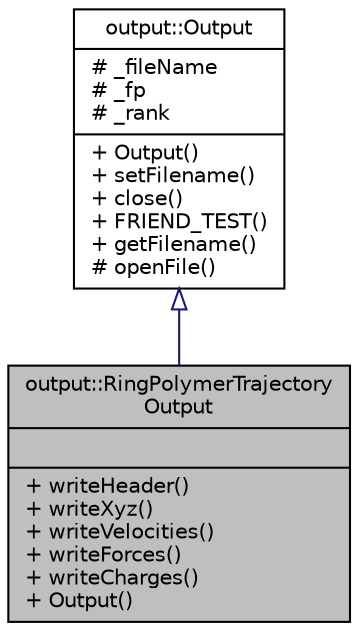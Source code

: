 digraph "output::RingPolymerTrajectoryOutput"
{
 // LATEX_PDF_SIZE
  edge [fontname="Helvetica",fontsize="10",labelfontname="Helvetica",labelfontsize="10"];
  node [fontname="Helvetica",fontsize="10",shape=record];
  Node1 [label="{output::RingPolymerTrajectory\lOutput\n||+ writeHeader()\l+ writeXyz()\l+ writeVelocities()\l+ writeForces()\l+ writeCharges()\l+ Output()\l}",height=0.2,width=0.4,color="black", fillcolor="grey75", style="filled", fontcolor="black",tooltip="Output for xyz, vel, force, charges files for all ring polymer beads."];
  Node2 -> Node1 [dir="back",color="midnightblue",fontsize="10",style="solid",arrowtail="onormal",fontname="Helvetica"];
  Node2 [label="{output::Output\n|# _fileName\l# _fp\l# _rank\l|+ Output()\l+ setFilename()\l+ close()\l+ FRIEND_TEST()\l+ getFilename()\l# openFile()\l}",height=0.2,width=0.4,color="black", fillcolor="white", style="filled",URL="$classoutput_1_1Output.html",tooltip="Base class for output files."];
}
